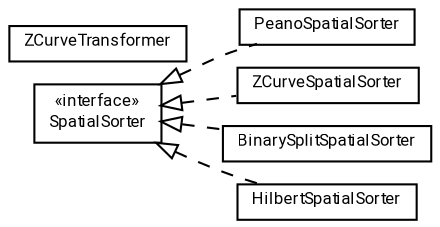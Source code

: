 #!/usr/local/bin/dot
#
# Class diagram 
# Generated by UMLGraph version R5_7_2-60-g0e99a6 (http://www.spinellis.gr/umlgraph/)
#

digraph G {
	graph [fontnames="svg"]
	edge [fontname="Roboto",fontsize=7,labelfontname="Roboto",labelfontsize=7,color="black"];
	node [fontname="Roboto",fontcolor="black",fontsize=8,shape=plaintext,margin=0,width=0,height=0];
	nodesep=0.15;
	ranksep=0.25;
	rankdir=LR;
	// de.lmu.ifi.dbs.elki.math.spacefillingcurves.PeanoSpatialSorter
	c455547 [label=<<table title="de.lmu.ifi.dbs.elki.math.spacefillingcurves.PeanoSpatialSorter" border="0" cellborder="1" cellspacing="0" cellpadding="2" href="PeanoSpatialSorter.html" target="_parent">
		<tr><td><table border="0" cellspacing="0" cellpadding="1">
		<tr><td align="center" balign="center"> <font face="Roboto">PeanoSpatialSorter</font> </td></tr>
		</table></td></tr>
		</table>>, URL="PeanoSpatialSorter.html"];
	// de.lmu.ifi.dbs.elki.math.spacefillingcurves.ZCurveSpatialSorter
	c455549 [label=<<table title="de.lmu.ifi.dbs.elki.math.spacefillingcurves.ZCurveSpatialSorter" border="0" cellborder="1" cellspacing="0" cellpadding="2" href="ZCurveSpatialSorter.html" target="_parent">
		<tr><td><table border="0" cellspacing="0" cellpadding="1">
		<tr><td align="center" balign="center"> <font face="Roboto">ZCurveSpatialSorter</font> </td></tr>
		</table></td></tr>
		</table>>, URL="ZCurveSpatialSorter.html"];
	// de.lmu.ifi.dbs.elki.math.spacefillingcurves.BinarySplitSpatialSorter
	c455551 [label=<<table title="de.lmu.ifi.dbs.elki.math.spacefillingcurves.BinarySplitSpatialSorter" border="0" cellborder="1" cellspacing="0" cellpadding="2" href="BinarySplitSpatialSorter.html" target="_parent">
		<tr><td><table border="0" cellspacing="0" cellpadding="1">
		<tr><td align="center" balign="center"> <font face="Roboto">BinarySplitSpatialSorter</font> </td></tr>
		</table></td></tr>
		</table>>, URL="BinarySplitSpatialSorter.html"];
	// de.lmu.ifi.dbs.elki.math.spacefillingcurves.SpatialSorter
	c455554 [label=<<table title="de.lmu.ifi.dbs.elki.math.spacefillingcurves.SpatialSorter" border="0" cellborder="1" cellspacing="0" cellpadding="2" href="SpatialSorter.html" target="_parent">
		<tr><td><table border="0" cellspacing="0" cellpadding="1">
		<tr><td align="center" balign="center"> &#171;interface&#187; </td></tr>
		<tr><td align="center" balign="center"> <font face="Roboto">SpatialSorter</font> </td></tr>
		</table></td></tr>
		</table>>, URL="SpatialSorter.html"];
	// de.lmu.ifi.dbs.elki.math.spacefillingcurves.ZCurveTransformer
	c455555 [label=<<table title="de.lmu.ifi.dbs.elki.math.spacefillingcurves.ZCurveTransformer" border="0" cellborder="1" cellspacing="0" cellpadding="2" href="ZCurveTransformer.html" target="_parent">
		<tr><td><table border="0" cellspacing="0" cellpadding="1">
		<tr><td align="center" balign="center"> <font face="Roboto">ZCurveTransformer</font> </td></tr>
		</table></td></tr>
		</table>>, URL="ZCurveTransformer.html"];
	// de.lmu.ifi.dbs.elki.math.spacefillingcurves.HilbertSpatialSorter
	c455556 [label=<<table title="de.lmu.ifi.dbs.elki.math.spacefillingcurves.HilbertSpatialSorter" border="0" cellborder="1" cellspacing="0" cellpadding="2" href="HilbertSpatialSorter.html" target="_parent">
		<tr><td><table border="0" cellspacing="0" cellpadding="1">
		<tr><td align="center" balign="center"> <font face="Roboto">HilbertSpatialSorter</font> </td></tr>
		</table></td></tr>
		</table>>, URL="HilbertSpatialSorter.html"];
	// de.lmu.ifi.dbs.elki.math.spacefillingcurves.PeanoSpatialSorter implements de.lmu.ifi.dbs.elki.math.spacefillingcurves.SpatialSorter
	c455554 -> c455547 [arrowtail=empty,style=dashed,dir=back,weight=9];
	// de.lmu.ifi.dbs.elki.math.spacefillingcurves.ZCurveSpatialSorter implements de.lmu.ifi.dbs.elki.math.spacefillingcurves.SpatialSorter
	c455554 -> c455549 [arrowtail=empty,style=dashed,dir=back,weight=9];
	// de.lmu.ifi.dbs.elki.math.spacefillingcurves.BinarySplitSpatialSorter implements de.lmu.ifi.dbs.elki.math.spacefillingcurves.SpatialSorter
	c455554 -> c455551 [arrowtail=empty,style=dashed,dir=back,weight=9];
	// de.lmu.ifi.dbs.elki.math.spacefillingcurves.HilbertSpatialSorter implements de.lmu.ifi.dbs.elki.math.spacefillingcurves.SpatialSorter
	c455554 -> c455556 [arrowtail=empty,style=dashed,dir=back,weight=9];
}

